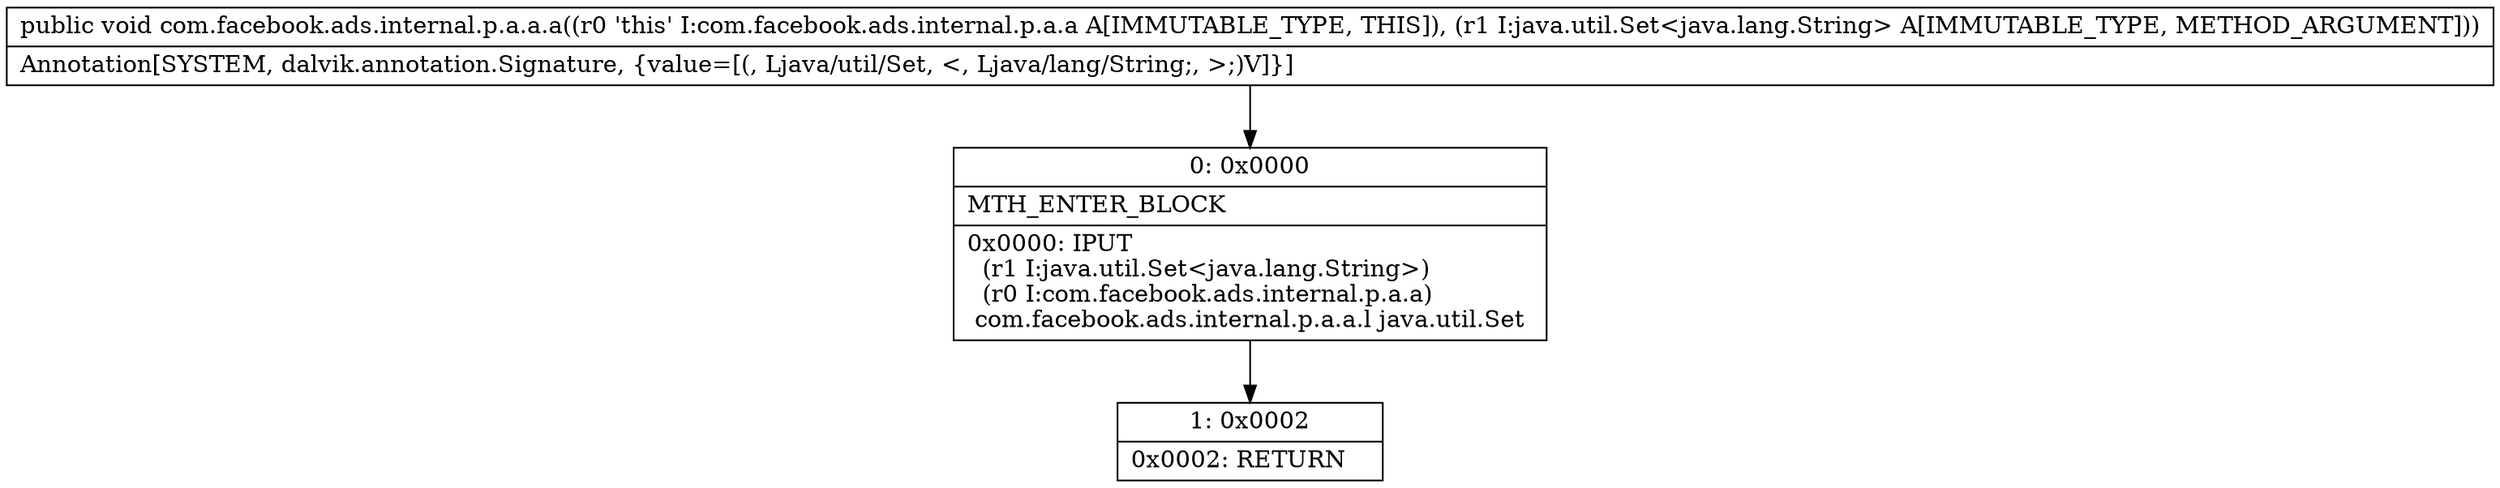 digraph "CFG forcom.facebook.ads.internal.p.a.a.a(Ljava\/util\/Set;)V" {
Node_0 [shape=record,label="{0\:\ 0x0000|MTH_ENTER_BLOCK\l|0x0000: IPUT  \l  (r1 I:java.util.Set\<java.lang.String\>)\l  (r0 I:com.facebook.ads.internal.p.a.a)\l com.facebook.ads.internal.p.a.a.l java.util.Set \l}"];
Node_1 [shape=record,label="{1\:\ 0x0002|0x0002: RETURN   \l}"];
MethodNode[shape=record,label="{public void com.facebook.ads.internal.p.a.a.a((r0 'this' I:com.facebook.ads.internal.p.a.a A[IMMUTABLE_TYPE, THIS]), (r1 I:java.util.Set\<java.lang.String\> A[IMMUTABLE_TYPE, METHOD_ARGUMENT]))  | Annotation[SYSTEM, dalvik.annotation.Signature, \{value=[(, Ljava\/util\/Set, \<, Ljava\/lang\/String;, \>;)V]\}]\l}"];
MethodNode -> Node_0;
Node_0 -> Node_1;
}

